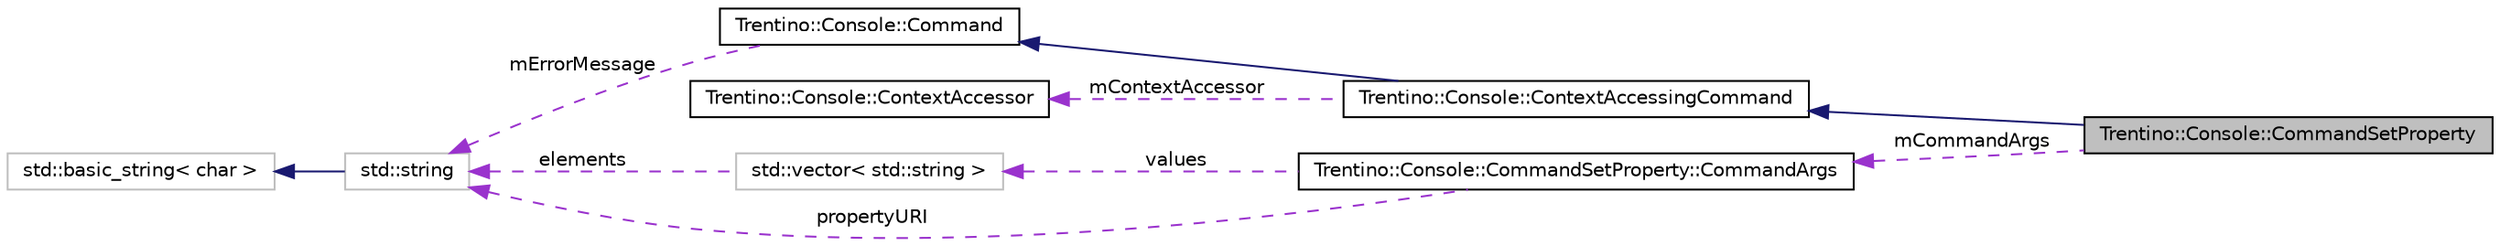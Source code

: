 digraph G
{
  edge [fontname="Helvetica",fontsize="10",labelfontname="Helvetica",labelfontsize="10"];
  node [fontname="Helvetica",fontsize="10",shape=record];
  rankdir="LR";
  Node1 [label="Trentino::Console::CommandSetProperty",height=0.2,width=0.4,color="black", fillcolor="grey75", style="filled" fontcolor="black"];
  Node2 -> Node1 [dir="back",color="midnightblue",fontsize="10",style="solid",fontname="Helvetica"];
  Node2 [label="Trentino::Console::ContextAccessingCommand",height=0.2,width=0.4,color="black", fillcolor="white", style="filled",URL="$class_trentino_1_1_console_1_1_context_accessing_command.html",tooltip="Base class for commands that need only non-modifying access to a context."];
  Node3 -> Node2 [dir="back",color="midnightblue",fontsize="10",style="solid",fontname="Helvetica"];
  Node3 [label="Trentino::Console::Command",height=0.2,width=0.4,color="black", fillcolor="white", style="filled",URL="$class_trentino_1_1_console_1_1_command.html",tooltip="A base abstract class for all the users commands."];
  Node4 -> Node3 [dir="back",color="darkorchid3",fontsize="10",style="dashed",label=" mErrorMessage" ,fontname="Helvetica"];
  Node4 [label="std::string",height=0.2,width=0.4,color="grey75", fillcolor="white", style="filled",tooltip="STL class."];
  Node5 -> Node4 [dir="back",color="midnightblue",fontsize="10",style="solid",fontname="Helvetica"];
  Node5 [label="std::basic_string\< char \>",height=0.2,width=0.4,color="grey75", fillcolor="white", style="filled",tooltip="STL class."];
  Node6 -> Node2 [dir="back",color="darkorchid3",fontsize="10",style="dashed",label=" mContextAccessor" ,fontname="Helvetica"];
  Node6 [label="Trentino::Console::ContextAccessor",height=0.2,width=0.4,color="black", fillcolor="white", style="filled",URL="$class_trentino_1_1_console_1_1_context_accessor.html",tooltip="Interface containing only the getter methods for a Context."];
  Node7 -> Node1 [dir="back",color="darkorchid3",fontsize="10",style="dashed",label=" mCommandArgs" ,fontname="Helvetica"];
  Node7 [label="Trentino::Console::CommandSetProperty::CommandArgs",height=0.2,width=0.4,color="black", fillcolor="white", style="filled",URL="$struct_trentino_1_1_console_1_1_command_set_property_1_1_command_args.html",tooltip="Data structure to store information about arguments passed to the command This structure is filled by..."];
  Node4 -> Node7 [dir="back",color="darkorchid3",fontsize="10",style="dashed",label=" propertyURI" ,fontname="Helvetica"];
  Node8 -> Node7 [dir="back",color="darkorchid3",fontsize="10",style="dashed",label=" values" ,fontname="Helvetica"];
  Node8 [label="std::vector\< std::string \>",height=0.2,width=0.4,color="grey75", fillcolor="white", style="filled"];
  Node4 -> Node8 [dir="back",color="darkorchid3",fontsize="10",style="dashed",label=" elements" ,fontname="Helvetica"];
}
